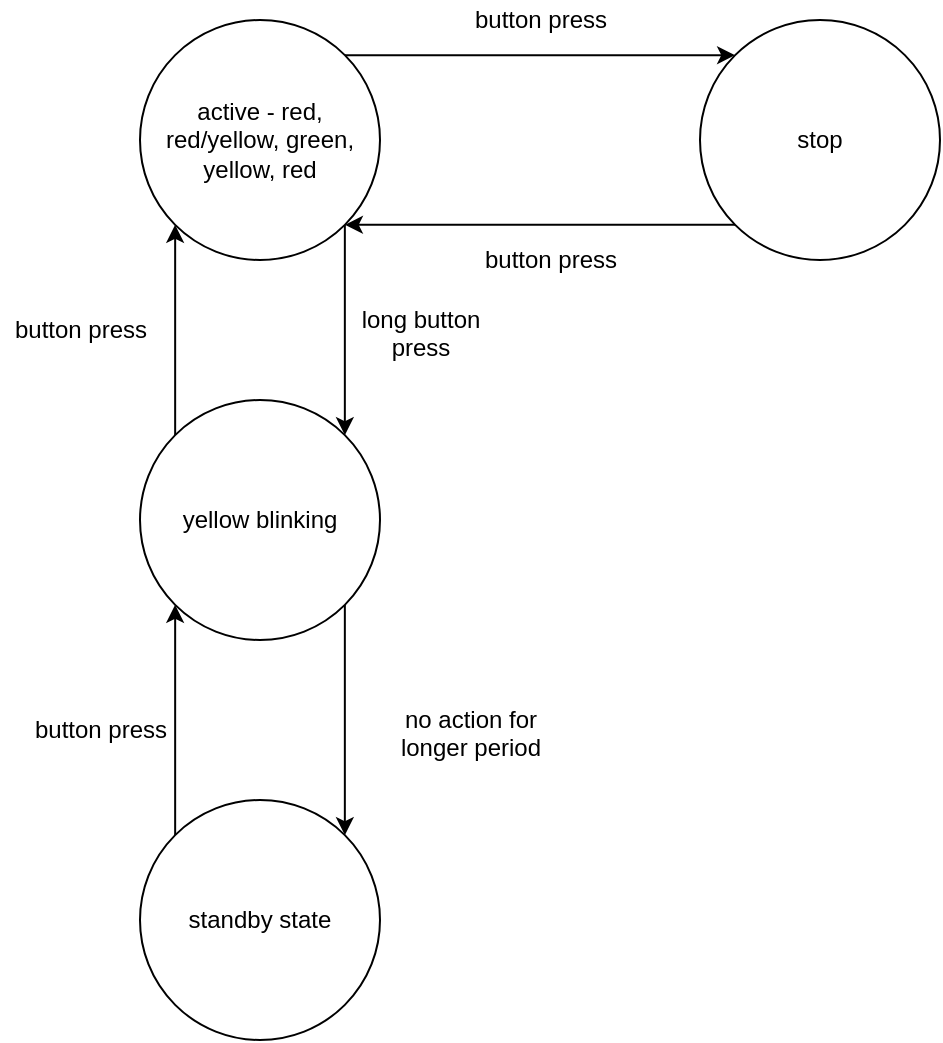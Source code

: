 <mxfile version="12.6.2" type="device"><diagram name="Page-1" id="8ce9d11a-91a2-4d17-14d8-a56ed91bf033"><mxGraphModel dx="782" dy="410" grid="1" gridSize="10" guides="1" tooltips="1" connect="1" arrows="1" fold="1" page="1" pageScale="1" pageWidth="1100" pageHeight="850" background="#ffffff" math="0" shadow="0"><root><mxCell id="0"/><mxCell id="1" parent="0"/><mxCell id="aIjIJ-7j1MafaZNd43X9-13" style="edgeStyle=orthogonalEdgeStyle;rounded=0;orthogonalLoop=1;jettySize=auto;html=1;exitX=0;exitY=0;exitDx=0;exitDy=0;entryX=0;entryY=1;entryDx=0;entryDy=0;" parent="1" source="aIjIJ-7j1MafaZNd43X9-1" target="aIjIJ-7j1MafaZNd43X9-2" edge="1"><mxGeometry relative="1" as="geometry"/></mxCell><mxCell id="aIjIJ-7j1MafaZNd43X9-15" style="edgeStyle=orthogonalEdgeStyle;rounded=0;orthogonalLoop=1;jettySize=auto;html=1;exitX=1;exitY=1;exitDx=0;exitDy=0;entryX=1;entryY=0;entryDx=0;entryDy=0;" parent="1" source="aIjIJ-7j1MafaZNd43X9-1" target="aIjIJ-7j1MafaZNd43X9-5" edge="1"><mxGeometry relative="1" as="geometry"/></mxCell><mxCell id="aIjIJ-7j1MafaZNd43X9-1" value="yellow blinking" style="ellipse;whiteSpace=wrap;html=1;" parent="1" vertex="1"><mxGeometry x="310" y="350" width="120" height="120" as="geometry"/></mxCell><mxCell id="aIjIJ-7j1MafaZNd43X9-8" style="edgeStyle=orthogonalEdgeStyle;rounded=0;orthogonalLoop=1;jettySize=auto;html=1;exitX=1;exitY=0;exitDx=0;exitDy=0;entryX=0;entryY=0;entryDx=0;entryDy=0;" parent="1" source="aIjIJ-7j1MafaZNd43X9-2" target="aIjIJ-7j1MafaZNd43X9-3" edge="1"><mxGeometry relative="1" as="geometry"/></mxCell><mxCell id="aIjIJ-7j1MafaZNd43X9-19" style="edgeStyle=orthogonalEdgeStyle;rounded=0;orthogonalLoop=1;jettySize=auto;html=1;exitX=1;exitY=1;exitDx=0;exitDy=0;entryX=1;entryY=0;entryDx=0;entryDy=0;" parent="1" source="aIjIJ-7j1MafaZNd43X9-2" target="aIjIJ-7j1MafaZNd43X9-1" edge="1"><mxGeometry relative="1" as="geometry"/></mxCell><mxCell id="aIjIJ-7j1MafaZNd43X9-2" value="&lt;div&gt;active - red, red/yellow, green, yellow, red&lt;/div&gt;" style="ellipse;whiteSpace=wrap;html=1;" parent="1" vertex="1"><mxGeometry x="310" y="160" width="120" height="120" as="geometry"/></mxCell><mxCell id="aIjIJ-7j1MafaZNd43X9-10" style="edgeStyle=orthogonalEdgeStyle;rounded=0;orthogonalLoop=1;jettySize=auto;html=1;exitX=0;exitY=1;exitDx=0;exitDy=0;entryX=1;entryY=1;entryDx=0;entryDy=0;" parent="1" source="aIjIJ-7j1MafaZNd43X9-3" target="aIjIJ-7j1MafaZNd43X9-2" edge="1"><mxGeometry relative="1" as="geometry"/></mxCell><mxCell id="aIjIJ-7j1MafaZNd43X9-3" value="&lt;div&gt;stop&lt;/div&gt;" style="ellipse;whiteSpace=wrap;html=1;" parent="1" vertex="1"><mxGeometry x="590" y="160" width="120" height="120" as="geometry"/></mxCell><mxCell id="aIjIJ-7j1MafaZNd43X9-17" style="edgeStyle=orthogonalEdgeStyle;rounded=0;orthogonalLoop=1;jettySize=auto;html=1;exitX=0;exitY=0;exitDx=0;exitDy=0;entryX=0;entryY=1;entryDx=0;entryDy=0;" parent="1" source="aIjIJ-7j1MafaZNd43X9-5" target="aIjIJ-7j1MafaZNd43X9-1" edge="1"><mxGeometry relative="1" as="geometry"/></mxCell><mxCell id="aIjIJ-7j1MafaZNd43X9-5" value="standby state" style="ellipse;whiteSpace=wrap;html=1;" parent="1" vertex="1"><mxGeometry x="310" y="550" width="120" height="120" as="geometry"/></mxCell><mxCell id="aIjIJ-7j1MafaZNd43X9-9" value="button press" style="text;html=1;resizable=0;points=[];autosize=1;align=center;verticalAlign=top;spacingTop=-4;rounded=0;imageAlign=center;" parent="1" vertex="1"><mxGeometry x="470" y="150" width="80" height="20" as="geometry"/></mxCell><mxCell id="aIjIJ-7j1MafaZNd43X9-12" value="button press" style="text;html=1;resizable=0;points=[];autosize=1;align=center;verticalAlign=top;spacingTop=-4;rounded=0;imageAlign=center;" parent="1" vertex="1"><mxGeometry x="475" y="270" width="80" height="20" as="geometry"/></mxCell><mxCell id="aIjIJ-7j1MafaZNd43X9-14" value="button press" style="text;html=1;resizable=0;points=[];autosize=1;align=center;verticalAlign=top;spacingTop=-4;rounded=0;imageAlign=center;" parent="1" vertex="1"><mxGeometry x="240" y="305" width="80" height="20" as="geometry"/></mxCell><mxCell id="aIjIJ-7j1MafaZNd43X9-16" value="&lt;div&gt;no action for &lt;br&gt;&lt;/div&gt;&lt;div&gt;longer period&lt;/div&gt;" style="text;html=1;resizable=0;points=[];autosize=1;align=center;verticalAlign=top;spacingTop=-4;rounded=0;imageAlign=center;" parent="1" vertex="1"><mxGeometry x="430" y="500" width="90" height="30" as="geometry"/></mxCell><mxCell id="aIjIJ-7j1MafaZNd43X9-18" value="button press" style="text;html=1;resizable=0;points=[];autosize=1;align=center;verticalAlign=top;spacingTop=-4;rounded=0;imageAlign=center;" parent="1" vertex="1"><mxGeometry x="250" y="505" width="80" height="20" as="geometry"/></mxCell><mxCell id="aIjIJ-7j1MafaZNd43X9-20" value="&lt;div&gt;long button&lt;/div&gt;&lt;div&gt; press&lt;/div&gt;" style="text;html=1;resizable=0;points=[];autosize=1;align=center;verticalAlign=top;spacingTop=-4;rounded=0;imageAlign=center;" parent="1" vertex="1"><mxGeometry x="415" y="300" width="70" height="30" as="geometry"/></mxCell></root></mxGraphModel></diagram></mxfile>